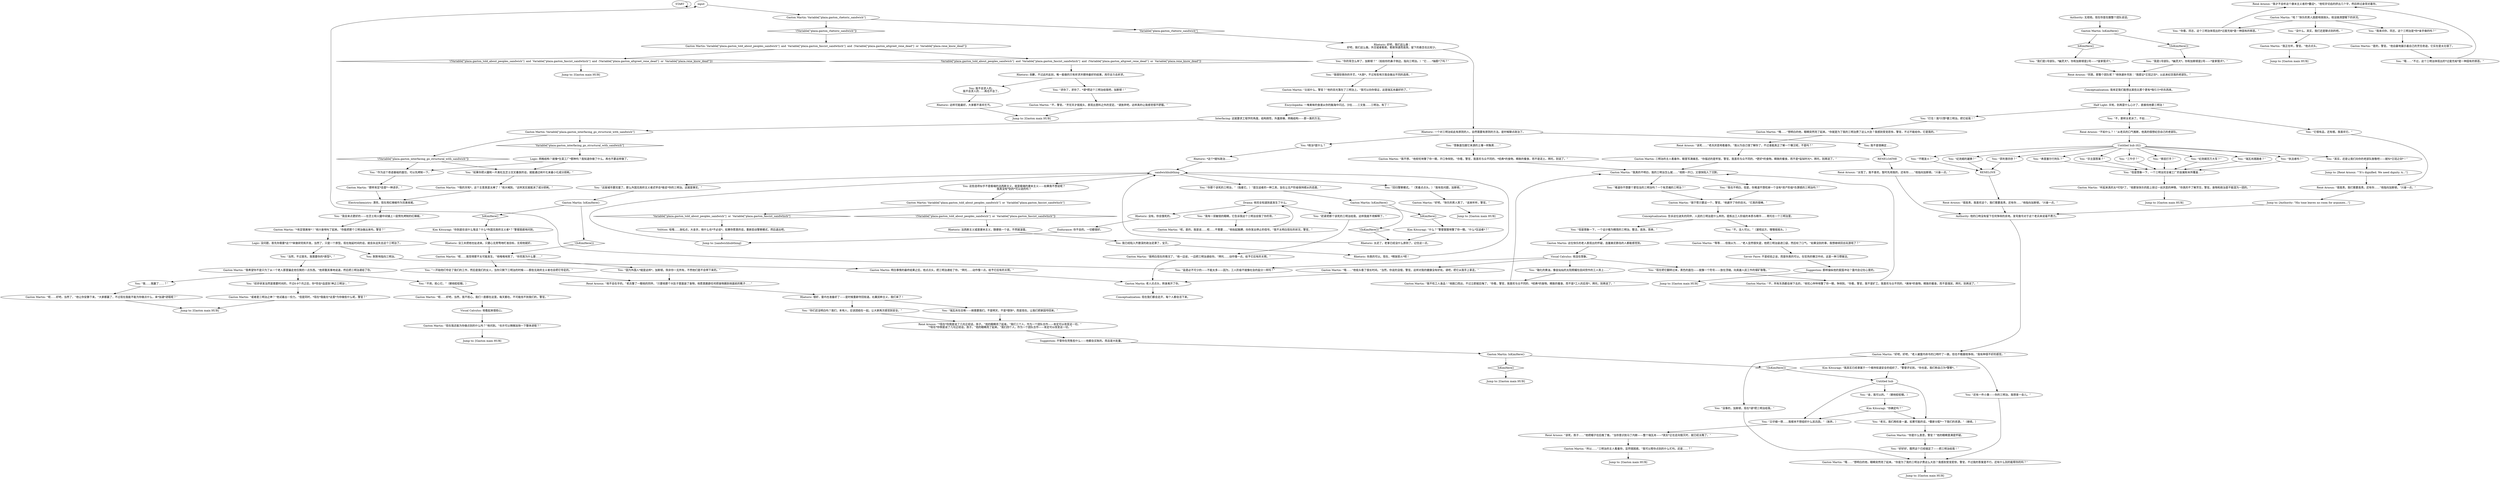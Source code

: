 # PLAZA / GASTON SANDWICH WC
# Sandwich orgy
# ==================================================
digraph G {
	  0 [label="START"];
	  1 [label="input"];
	  2 [label="Gaston Martin: 三明治的主人看着你，眼里写满痛苦。“你描述的是牢饭，警官。我喜欢与众不同的、*更好*的食物。精致的餐食，而不是*监狱时光*。拜托，别再说了。”"];
	  3 [label="Savoir Faire: 不是经验之谈，而是你真的可以。在狂热的懒汉中间，这是一种习惯做法。"];
	  4 [label="Jump to: [Gaston main HUB]"];
	  5 [label="Rhetoric: 一个对三明治如此有原则的人，自然需要有原则的方法。是时候聊点政治了。"];
	  6 [label="You: “我很钦佩你的手艺，*大厨*，不过有些地方我会做出不同的选择。”"];
	  7 [label="Gaston Martin: “呃，是的，我是说……呃……不需要……”他抬起胳膊，向你发出停止的信号。“我不太明白现在的状况，警官。”"];
	  8 [label="Gaston Martin: “哦……”他低头看了很长时间。“当然，你说的没错，警官。这样对我的健康没有好处。请吧，把它从我手上拿走。”"];
	  9 [label="You: “想象面包跟它来源的土壤一样黝黑……”"];
	  10 [label="You: 我已经陷入齐膝深的政治泥潭了，宝贝。"];
	  11 [label="Volition: 哇哦……放松点，大金牙。他什么也*不必说*。如果你愿意的话，重新启动警察模式，然后退出吧。"];
	  12 [label="Rhetoric: 没有。你会饿死的。"];
	  13 [label="You: 默默地指向三明治。"];
	  14 [label="You: “不。没人可以。”（凝视远方，慢慢摇摇头。）"];
	  15 [label="You: “但是想象一下，一个三明治完全被工厂的金属粉末所覆盖……”"];
	  16 [label="RENELOATHE"];
	  17 [label="Rhetoric: 太迟了。老爹已经没什么原则了。记住这一点。"];
	  18 [label="René Arnoux: “我才不会听这个康米主义者的*蠢话*，”他咬牙切齿的挤出几个字，然后转过身背对着你。"];
	  19 [label="Gaston Martin: “我真的不明白，我的三明治怎么就……”他刚一开口，又很快陷入了沉默。"];
	  20 [label="Jump to: [Gaston main HUB]"];
	  21 [label="Kim Kitsuragi: “我其实已经隶属于一个维持街道安全的组织了，”警督评论到。“你也是。我们称自己为*警察*。”"];
	  22 [label="You: “好好好，既然这个已经搞定了——把三明治给我！”"];
	  23 [label="Authority: 无视他。现在你是在跟整个团队说话。"];
	  24 [label="You: “我有一双敏锐的眼睛，它告诉我这个三明治会毁了你的背。”"];
	  25 [label="Gaston Martin: “呃……好吧，当然，我不担心。我们一直都在这里。每天都在。不可能找不到我们的，警官。”"];
	  26 [label="Rhetoric: 法西斯主义或是康米主义，随便挑一个说，不然就滚蛋。"];
	  27 [label="You: “宗主国答案？”"];
	  28 [label="You: “三牛仔？”"];
	  29 [label="You: “我……我赢了……？”"];
	  30 [label="Gaston Martin: “呃……好吧，当然了，”他让你安静下来。“大家都赢了，不过现在我能不能为你做点什么，来*加速*进程呢？”"];
	  31 [label="Gaston Martin: “那样肯定*会是*一种进步。”"];
	  32 [label="Gaston Martin: “我希望你不是只为了从一个老人那里骗走他仅剩的一点东西。”他郑重其事地说道，然后把三明治递给了你。"];
	  33 [label="You: “当然，不过首先，我需要你的*原型*。”"];
	  34 [label="You: “你看，同志，这个三明治体现出的*过度充裕*是一种固有的邪恶。”"];
	  35 [label="Gaston Martin: “你是什么意思，警官？”他的眼睛里满是怀疑。"];
	  36 [label="Jump to: [Gaston main HUB]"];
	  37 [label="Rhetoric: 没工夫把他也扯进来。只要心无旁骛地盯准目标，无视他就好。"];
	  38 [label="You: “因为外国人*就是这样*，加斯顿。除非你一无所有，不然他们是不会停下来的。”"];
	  39 [label="Untitled hub"];
	  40 [label="Gaston Martin: “我正在听，警官。”他点点头。"];
	  41 [label="Jump to: [Gaston main HUB]"];
	  42 [label="You: 我不是很确定……"];
	  43 [label="Conceptualization: 现在我们都会走开，每个人都会活下来。"];
	  44 [label="Gaston Martin: “比如什么，警官？”他的目光落在了三明治上。“我可以向你保证，这是瑞瓦肖最好的了。”"];
	  45 [label="Gaston Martin: “*肯定很美味*！”他兴奋地叫了起来。“你能把那个三明治做出来吗，警官？”"];
	  46 [label="Gaston Martin: “听起来真的太*可怕*了。”他那张快乐的脸上掠过一丝厌恶的神情。“你真的不了解烹饪，警官。食物和政治是不能混为一团的。”"];
	  47 [label="René Arnoux: “他不会在乎的。”老兵瞥了一眼他的同伴。“只要他那个大肚子里面装了食物，他愿意跪舔任何把食物踢到他面前的靴子……”"];
	  48 [label="You: “我们是1号部队，*幽灵犬*。你和加斯顿是2号——*皇家猎犬*。”"];
	  49 [label="Rhetoric: 抱歉，不过此时此刻，唯一能做的只有祈求并期待最好的结果。用尽全力去祈求。"];
	  50 [label="You: “回归警察模式。”（笑着点点头。）“我有些问题，加斯顿。”"];
	  51 [label="Gaston Martin: “不，所有东西都会掉下去的，”他忧心忡忡地瞥了你一眼，争辩到。“你看，警官，我不是矿工。我喜欢与众不同的、*美味*的食物。精致的餐食，而不是煤炭。拜托，别再说了。”"];
	  52 [label="René Arnoux: “很高贵。我喜欢这个。我们需要高贵。还有你……”他指向加斯顿。“兴奋一点。”"];
	  53 [label="Logic: 没问题，首先你需要*这个*来做研究和开发。当然了，只是一个原型。现在拖延时间的话，就会永远失去这个三明治了。"];
	  54 [label="You: “作为这个奇迹基础的面包，可以先烤制一下。”"];
	  55 [label="You: “不，那样太老派了。不如……”"];
	  56 [label="Gaston Martin: “呃……我觉得那不太可能发生。”他咯咯地笑了。“你究竟为什么要……”"];
	  57 [label="Conceptualization: 告诉这位迷失的同伴，人民的三明治是什么样的。提炼出工人阶级的本质与精华……寄托在一个三明治里。"];
	  58 [label="Authority: 他的口吻没有留下任何争辩的余地。发号施令对于这个老兵来说毫不费力。"];
	  59 [label="Gaston Martin: “我不想，”他担忧地瞥了你一眼，开口争辩到。“你看，警官，我喜欢与众不同的、*经典*的食物。精致的餐食，而不是泥土。拜托，别说了。”"];
	  60 [label="You: “老兄，我们再检查一遍，如果可能的话，*重新分配*一下我们的资源。”（继续。）"];
	  61 [label="Gaston Martin: “好吧。”快乐的男人笑了。“说来听听，警官。”"];
	  62 [label="You: “移民打手？”"];
	  63 [label="You: *政治*是什么？"];
	  64 [label="Gaston Martin: “哈？”快乐的男人困惑地挠挠头。他没搞清楚眼下的状况。"];
	  65 [label="Endurance: 你不会的。一切都很好。"];
	  66 [label="Gaston Martin: IsKimHere()"];
	  67 [label="IsKimHere()", shape=diamond];
	  68 [label="!(IsKimHere())", shape=diamond];
	  69 [label="You: “纪尧姆百万大军？”"];
	  70 [label="You: “我会来点更好的——在芝士和火腿中间铺上一层预先烤制的红辣椒。”"];
	  71 [label="Rhetoric: 好吧，我们这么做：\n好吧，我们这么做。外交或者勒索。勒索快速而高效。留下的悬念也比较少。"];
	  72 [label="You: “瑞瓦肖践踏者？”"];
	  73 [label="You: “现在把它翻转过来，黑色的面包——就像一个符号——放在顶端，向英雄人民工作的煤矿致敬。”"];
	  74 [label="You: “瑞瓦肖在召唤——她需要我们。不是明天，不是*很快*，而是现在。让我们把家园夺回来。”"];
	  75 [label="You: “又仔细一想……我根本不想组织什么民兵团。”（放弃。）"];
	  76 [label="You: “初步研发当然是需要时间的，不过6-9个月之后，你*将会*品尝到‘神之三明治’。”"];
	  77 [label="Gaston Martin: “我明白现在的情况了，”他一边说，一边把三明治递给你。“拜托……动作慢一点。给予它应有的关照。”"];
	  78 [label="You: “不用，担心它。”（朝他眨眨眼。）"];
	  79 [label="You: “这座城市要完蛋了。那么外国无政府主义者迟早会*偷走*你的三明治。这就是事实。”"];
	  80 [label="Gaston Martin: “是的，警官。”他自豪地展示着自己的烹饪奇迹。它实在是太壮丽了。"];
	  81 [label="Jump to: [Gaston main HUB]"];
	  82 [label="Gaston Martin: Variable[\"plaza.gaston_told_about_peoples_sandwich\"]  or  Variable[\"plaza.gaston_fascist_sandwhich\"]"];
	  83 [label="Variable[\"plaza.gaston_told_about_peoples_sandwich\"]  or  Variable[\"plaza.gaston_fascist_sandwhich\"]", shape=diamond];
	  84 [label="!(Variable[\"plaza.gaston_told_about_peoples_sandwich\"]  or  Variable[\"plaza.gaston_fascist_sandwhich\"])", shape=diamond];
	  85 [label="Gaston Martin: “所以……”三明治的主人看着你，显然很困惑。“我可以帮你点别的什么忙吗，还是……？”"];
	  86 [label="Jump to: [Gaston main HUB]"];
	  87 [label="René Arnoux: “太怪了。我不喜欢。暂时先用我的，还有你……”他指向加斯顿。“兴奋一点。”"];
	  88 [label="You: “没什么。其实，我们还是聊点别的吧。”"];
	  89 [label="You: “打住！我*只想*要三明治。把它给我！”"];
	  90 [label="Jump to: [Gaston main HUB]"];
	  91 [label="Gaston Martin: Variable[\"plaza.gaston_rhetoric_sandwich\"]"];
	  92 [label="Variable[\"plaza.gaston_rhetoric_sandwich\"]", shape=diamond];
	  93 [label="!(Variable[\"plaza.gaston_rhetoric_sandwich\"])", shape=diamond];
	  94 [label="Gaston Martin: “等等……但我以为……”老人显然很失望，他把三明治装进口袋，然后叹了口气。“如果没别的事，我想继续回去玩游戏了？”"];
	  95 [label="Gaston Martin: IsKimHere()"];
	  96 [label="IsKimHere()", shape=diamond];
	  97 [label="!(IsKimHere())", shape=diamond];
	  98 [label="Jump to: [Gaston main HUB]"];
	  99 [label="You: 我不会求人的。\n我不会求人的……再也不会了。"];
	  100 [label="Visual Calculus: 他没在想象。"];
	  101 [label="Gaston Martin: “好吧，好吧，”老人被雷内命令的口吻吓了一跳，但也不敢跟他争辩。“我有种很不好的感觉。”"];
	  102 [label="You: “还有一件小事——你的三明治。我想拿一会儿。”"];
	  103 [label="Visual Calculus: 他看起来很担心。"];
	  104 [label="You: “赶紧把那个该死的三明治给我，这样我就不用解释了。”"];
	  105 [label="You: “你的背怎么样了，加斯顿？”（拍拍你的鼻子侧边，指向三明治。）“它……*抽筋*了吗？”"];
	  106 [label="Gaston Martin: “*我的天啦*，这个主意真是太棒了！”他大喊到。“这样其实就抵消了成分损耗。”"];
	  107 [label="You: “执法者吗？”"];
	  108 [label="René Arnoux: “不如什么？！”从老兵的口气推断，他真的很想纪念自己的老部队。"];
	  109 [label="You: “它很有品，还有根。我喜欢它。”"];
	  110 [label="You: 这些选项似乎不是极端的法西斯主义，就是极端的康米主义——如果我不想说呢？\n我真没有*别的*可以说的吗？"];
	  111 [label="You: “我也不明白，但是，你难道不想吃掉一个没有*资产阶级*负罪感的三明治吗？”"];
	  112 [label="You: “融化的黄油，像金灿灿的太阳照耀在田间劳作的工人背上……”"];
	  113 [label="Gaston Martin: IsKimHere()"];
	  114 [label="IsKimHere()", shape=diamond];
	  115 [label="!(IsKimHere())", shape=diamond];
	  116 [label="René Arnoux: “该死，孩子……”他把帽子往后推了推。“当你意识到马丁内斯——整个瑞瓦肖——*其实*正在走向毁灭时，就已经太晚了。”"];
	  117 [label="You: “其实，还是让我们向你的老部队致敬吧——就叫*王冠之剑*！”"];
	  118 [label="Interfacing: 这就要求工程学的角度。结构刚性，外露房椽，网格结构——那一类的方法。"];
	  119 [label="Gaston Martin: Variable[\"plaza.gaston_interfacing_go_structural_with_sandwich\"]"];
	  120 [label="Variable[\"plaza.gaston_interfacing_go_structural_with_sandwich\"]", shape=diamond];
	  121 [label="!(Variable[\"plaza.gaston_interfacing_go_structural_with_sandwich\"])", shape=diamond];
	  122 [label="Logic: 网格结构？就像*生菜工厂*那种吗？我知道你做了什么。再也不要这样做了。"];
	  123 [label="René Arnoux: “很高贵。我们需要高贵。还有你……”他指向加斯顿。“兴奋一点。”"];
	  124 [label="You: “我是1号部队，*幽灵犬*。你和加斯顿是2号——*皇家猎犬*。”"];
	  125 [label="You: “难道你不想要个更恰当的三明治吗？一个有灵魂的三明治？”"];
	  126 [label="Kim Kitsuragi: “你到底在说什么鬼话？什么*外国无政府主义者*？”警督困惑地问到。"];
	  127 [label="Suggestion: 那样操纵他的爱国冲动？雷内会记在心里的。"];
	  128 [label="Jump to: [Gaston main HUB]"];
	  129 [label="Drama: 他完全知道到底发生了什么。"];
	  130 [label="Encyclopedia: 一堆美味的食谱从你的脑海中闪过。沙拉……三文鱼……三明治。有了！"];
	  131 [label="You: “盐是必不可少的——不能太多——因为，工人阶级不就像社会的盐分一样吗？”"];
	  132 [label="You: “我来问你，同志，这个三明治是*你*亲手做的吗？”"];
	  133 [label="Gaston Martin: Variable[\"plaza.gaston_told_about_peoples_sandwich\"]  and  Variable[\"plaza.gaston_fascist_sandwhich\"]  and  (Variable[\"plaza.gaston_altgreet_rene_dead\"]  or  Variable[\"plaza.rene_know_dead\"])"];
	  134 [label="Variable[\"plaza.gaston_told_about_peoples_sandwich\"]  and  Variable[\"plaza.gaston_fascist_sandwhich\"]  and  (Variable[\"plaza.gaston_altgreet_rene_dead\"]  or  Variable[\"plaza.rene_know_dead\"])", shape=diamond];
	  135 [label="!(Variable[\"plaza.gaston_told_about_peoples_sandwich\"]  and  Variable[\"plaza.gaston_fascist_sandwhich\"]  and  (Variable[\"plaza.gaston_altgreet_rene_dead\"]  or  Variable[\"plaza.rene_know_dead\"]))", shape=diamond];
	  136 [label="Gaston Martin: “不，警官。”烹饪天才摇摇头，表现出意料之外的坚定。“请放弃吧，这样真的让我感觉很不舒服。”"];
	  137 [label="Rhetoric: 很好，雷内也准备好了——是时候重新夺回街道。右翼民粹主义，我们来了！"];
	  138 [label="Suggestion: 不管你在兜售些什么——他都会买账的。而且是大批量。"];
	  139 [label="You: “金，我可以的。”（朝他眨眨眼。）"];
	  140 [label="RENELOVE"];
	  141 [label="Rhetoric: *这个*就叫政治……"];
	  142 [label="You: “菲利普四世？”"];
	  143 [label="Jump to: [sandwichhubthing]"];
	  144 [label="You: “弗里塞尔行刑队？”"];
	  145 [label="You: “没事的，加斯顿，现在*请*把三明治给我。”"];
	  146 [label="Electrochemistry: 漂亮，现在用红辣椒作为完美收尾。"];
	  147 [label="Gaston Martin: “或者是三明治之神？”他试着出一份力。“但是同时，*现在*我能在*这里*为你做些什么呢，警官？”"];
	  148 [label="Gaston Martin: “现在我还能为你做点别的什么吗？”他问到。“也许可以稍微加快一下整体进程？”"];
	  149 [label="Gaston Martin: 老人点点头，转身离开了你。"];
	  150 [label="You: “你那个该死的三明治，”（指着它。）“是压迫者的一种工具，旨在让无产阶级保持顺从的态度。”"];
	  151 [label="Gaston Martin: 这位快乐的老人表现出的怀疑，连塞美尼群岛的人都能感觉到。"];
	  152 [label="Gaston Martin: “我不吃工人食品！”他脱口而出，不过立即就后悔了。“你看，警官，我喜欢与众不同的、*经典*的食物。精致的餐食，而不是*工人的后背*。拜托，别再说了。”"];
	  153 [label="Gaston Martin: “哦……”想明白的他，眼睛突然亮了起来。“你就是为了我的三明治费了这么大劲？我感到受宠若惊，警官，不过不能给你。它是我的。”"];
	  154 [label="Jump to: [Gaston main HUB]"];
	  155 [label="You: “如果你把火腿和一片奥杜瓦芝士交叉叠放的话，就能通过碎片化来最小化成分损耗。”"];
	  156 [label="You: “不眠圣火？”"];
	  157 [label="René Arnoux: “*现在*你倒是说了几句正经话，孩子。”他的眼睛亮了起来。“我们三个人，作为一个团队合作——肯定可以改变这一切。”\n“*现在*你倒是说了几句正经话，孩子。”他的眼睛亮了起来。“我们四个人，作为一个团队合作——肯定可以改变这一切。”"];
	  158 [label="Gaston Martin: IsKimHere()"];
	  159 [label="IsKimHere()", shape=diamond];
	  160 [label="!(IsKimHere())", shape=diamond];
	  161 [label="Jump to: [Gaston main HUB]"];
	  162 [label="Kim Kitsuragi: “你确定吗？”"];
	  163 [label="Untitled hub (02)"];
	  164 [label="Jump to: [René Arnoux: \"\"It's dignified. We need dignity. A...\"]"];
	  165 [label="You: “哦……”不过，这个三明治体现出的*过度充裕*是一种固有的邪恶。”"];
	  166 [label="Conceptualization: 我肯定我们能想出某些比那个更有*吸引力*的东西来。"];
	  167 [label="You: “一开始他们夺走了我们的工作，然后是我们的女人，当你只剩下三明治的时候——那些无政府主义者也会把它夺走的。”"];
	  168 [label="You: “但是想象一下，一个设计极为精简的三明治。整洁，高效，简单。”"];
	  169 [label="You: “你们还没明白吗？我们，本地人，应该团结在一起。让大家再次感觉到安全。”"];
	  170 [label="Rhetoric: 这样可能最好。大家都不喜欢乞丐。"];
	  171 [label="Kim Kitsuragi: “什么？”警督狠狠地瞥了你一眼。“什么*压迫者*？”"];
	  172 [label="Jump to: [Authority: \"His tone leaves no room for argumen...\"]"];
	  173 [label="Gaston Martin: “哦……”想明白的他，眼睛突然亮了起来。“你是为了我的三明治才费这么大劲？我感到受宠若惊，警官，不过我的答案是不行。还有什么别的能帮你的吗？”"];
	  174 [label="Half Light: 天啦，别再耍什么心计了，直接找他要三明治！"];
	  175 [label="René Arnoux: “该死……”老兵厌恶地看着你。“我以为自己很了解你了，不过谁能真正了解一个懒汉呢，不是吗？”"];
	  176 [label="Gaston Martin: 明白事情的最终结果之后，他点点头，把三明治递给了你。“拜托……动作慢一点。给予它应有的关照。”"];
	  177 [label="sandwichhubthing"];
	  178 [label="Rhetoric: 你真的可以。现在，*释放怒火*吧！"];
	  179 [label="René Arnoux: “同意。那整个团队呢？”他快速补充到：“我提议*王冠之剑*，以此来纪念我的老部队。”"];
	  180 [label="You: “纪尧姆的雄狮？”"];
	  181 [label="Gaston Martin: “我宁愿只要这一个，警官。”他避开了你的目光。“它真的很棒。”"];
	  182 [label="You: “求你了，求你了，*请*把这个三明治给我吧，加斯顿！”"];
	  0 -> 0
	  1 -> 91
	  2 -> 19
	  3 -> 127
	  5 -> 9
	  5 -> 42
	  5 -> 63
	  6 -> 44
	  7 -> 129
	  8 -> 149
	  9 -> 59
	  10 -> 178
	  11 -> 143
	  12 -> 65
	  13 -> 176
	  14 -> 94
	  15 -> 46
	  16 -> 87
	  17 -> 177
	  18 -> 64
	  19 -> 125
	  19 -> 111
	  21 -> 39
	  22 -> 173
	  23 -> 95
	  24 -> 7
	  25 -> 103
	  26 -> 10
	  27 -> 15
	  28 -> 15
	  29 -> 30
	  30 -> 90
	  31 -> 146
	  32 -> 76
	  32 -> 29
	  32 -> 78
	  33 -> 32
	  34 -> 18
	  35 -> 22
	  37 -> 56
	  38 -> 47
	  39 -> 75
	  39 -> 139
	  39 -> 60
	  40 -> 41
	  42 -> 16
	  44 -> 130
	  45 -> 53
	  46 -> 161
	  47 -> 137
	  48 -> 179
	  49 -> 99
	  49 -> 182
	  50 -> 61
	  51 -> 19
	  52 -> 58
	  53 -> 33
	  53 -> 13
	  54 -> 31
	  55 -> 108
	  56 -> 38
	  56 -> 167
	  57 -> 168
	  57 -> 14
	  58 -> 101
	  59 -> 19
	  60 -> 35
	  61 -> 81
	  62 -> 15
	  63 -> 141
	  64 -> 88
	  64 -> 34
	  64 -> 132
	  65 -> 143
	  66 -> 67
	  66 -> 68
	  67 -> 20
	  68 -> 39
	  69 -> 15
	  70 -> 45
	  71 -> 105
	  71 -> 5
	  72 -> 15
	  73 -> 51
	  74 -> 157
	  75 -> 116
	  76 -> 147
	  77 -> 149
	  78 -> 25
	  79 -> 113
	  80 -> 165
	  82 -> 83
	  82 -> 84
	  83 -> 11
	  84 -> 26
	  85 -> 86
	  87 -> 58
	  88 -> 40
	  89 -> 153
	  91 -> 92
	  91 -> 93
	  92 -> 71
	  93 -> 133
	  94 -> 3
	  95 -> 96
	  95 -> 97
	  96 -> 48
	  97 -> 124
	  99 -> 170
	  100 -> 8
	  100 -> 73
	  100 -> 131
	  100 -> 112
	  101 -> 145
	  101 -> 21
	  101 -> 102
	  102 -> 173
	  103 -> 148
	  104 -> 77
	  105 -> 6
	  106 -> 146
	  107 -> 15
	  108 -> 163
	  109 -> 123
	  110 -> 82
	  111 -> 181
	  112 -> 152
	  113 -> 114
	  113 -> 115
	  114 -> 126
	  115 -> 56
	  116 -> 85
	  117 -> 164
	  118 -> 119
	  119 -> 120
	  119 -> 121
	  120 -> 122
	  121 -> 155
	  121 -> 54
	  122 -> 155
	  122 -> 54
	  123 -> 172
	  124 -> 179
	  125 -> 181
	  126 -> 37
	  127 -> 154
	  129 -> 24
	  129 -> 104
	  129 -> 12
	  130 -> 118
	  131 -> 1
	  132 -> 80
	  133 -> 134
	  133 -> 135
	  134 -> 49
	  135 -> 4
	  136 -> 36
	  137 -> 169
	  137 -> 74
	  138 -> 66
	  139 -> 162
	  140 -> 52
	  141 -> 177
	  142 -> 140
	  143 -> 177
	  144 -> 15
	  145 -> 173
	  146 -> 70
	  147 -> 90
	  148 -> 128
	  149 -> 43
	  150 -> 158
	  151 -> 100
	  152 -> 19
	  153 -> 175
	  155 -> 106
	  156 -> 140
	  157 -> 138
	  158 -> 160
	  158 -> 159
	  159 -> 171
	  160 -> 17
	  162 -> 75
	  162 -> 60
	  163 -> 69
	  163 -> 72
	  163 -> 107
	  163 -> 142
	  163 -> 144
	  163 -> 156
	  163 -> 180
	  163 -> 117
	  163 -> 27
	  163 -> 28
	  163 -> 62
	  164 -> 123
	  165 -> 18
	  166 -> 174
	  167 -> 47
	  168 -> 151
	  169 -> 157
	  170 -> 36
	  171 -> 17
	  172 -> 58
	  173 -> 98
	  174 -> 89
	  174 -> 109
	  174 -> 55
	  175 -> 2
	  176 -> 149
	  177 -> 110
	  177 -> 50
	  177 -> 150
	  177 -> 79
	  178 -> 177
	  179 -> 166
	  180 -> 140
	  181 -> 57
	  182 -> 136
}

